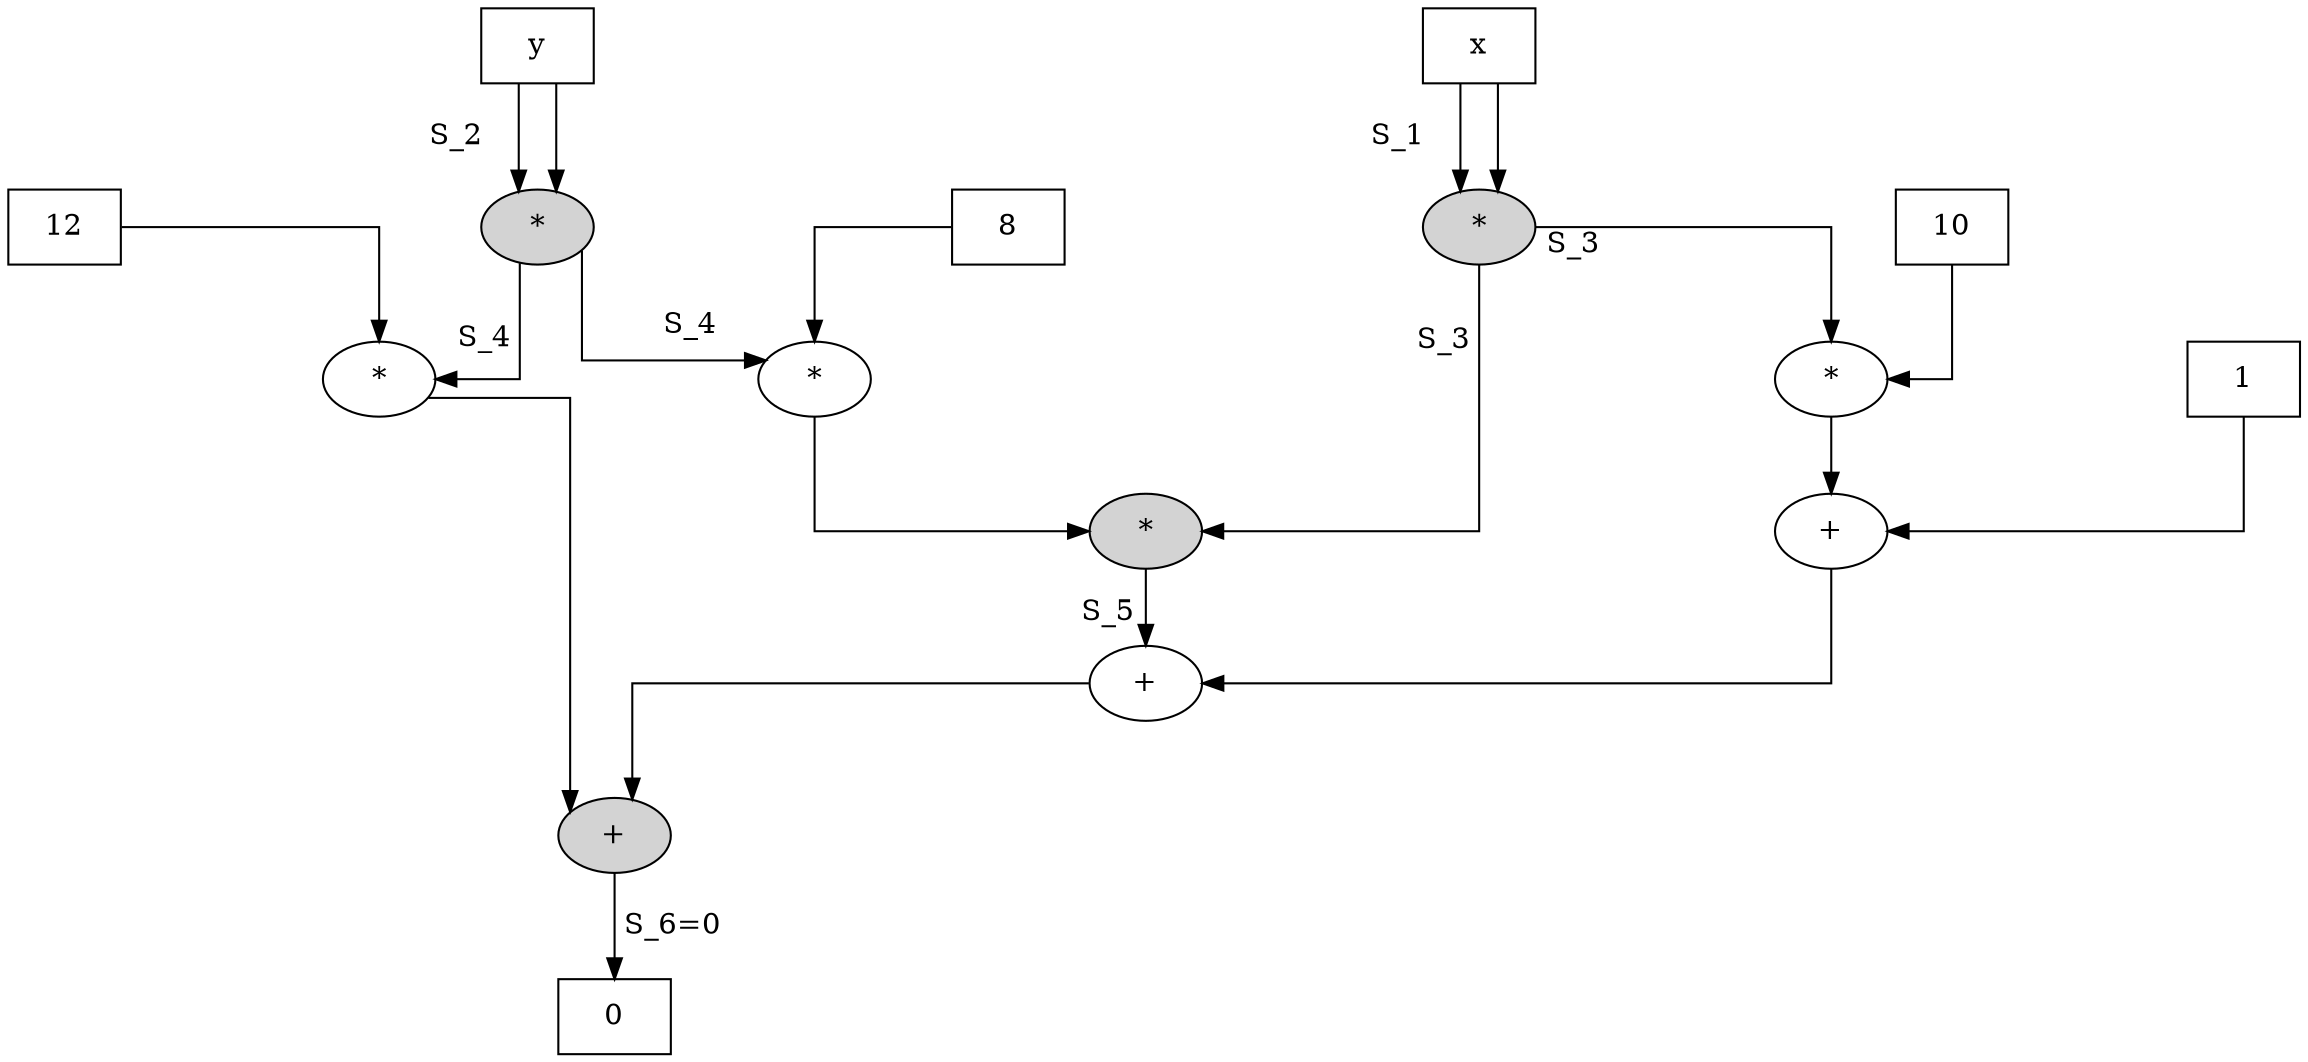 digraph G2D {
	graph [center=true,
		forcelabels=true,
		nodesep=2.0,
		splines=ortho
	];
	n1	[label=x,
		shape=box];
	n4	[label="*",
		style=filled];
	n1 -> n4	[label=S_1,
		labeldistance=4];
	n1 -> n4;
	n9	[label="*"];
	n4 -> n9	[labeldistance=2,
		taillabel=S_3];
	n13	[label="*",
		style=filled];
	n4 -> n13	[labeldistance=4,
		taillabel=S_3];
	n2	[label=y,
		shape=box];
	n6	[label="*",
		style=filled];
	n2 -> n6	[label=S_2];
	n2 -> n6;
	n10	[label="*"];
	n6 -> n10	[headlabel=S_4,
		labeldistance=4];
	n11	[label="*"];
	n6 -> n11	[labeldistance=4,
		taillabel=S_4];
	n3	[label=10,
		shape=box];
	n3 -> n9;
	n12	[label="+"];
	n9 -> n12;
	n14	[label="+"];
	n13 -> n14	[xlabel="S_5 "];
	n5	[label=8,
		shape=box];
	n5 -> n10;
	n10 -> n13;
	n15	[label="+",
		style=filled];
	n11 -> n15;
	n7	[label=12,
		shape=box];
	n7 -> n11;
	n8	[label=1,
		shape=box];
	n8 -> n12;
	n12 -> n14;
	n16	[label=0,
		shape=box];
	n15 -> n16	[label=" S_6=0",
		labeldistance=2];
	n14 -> n15;
}
